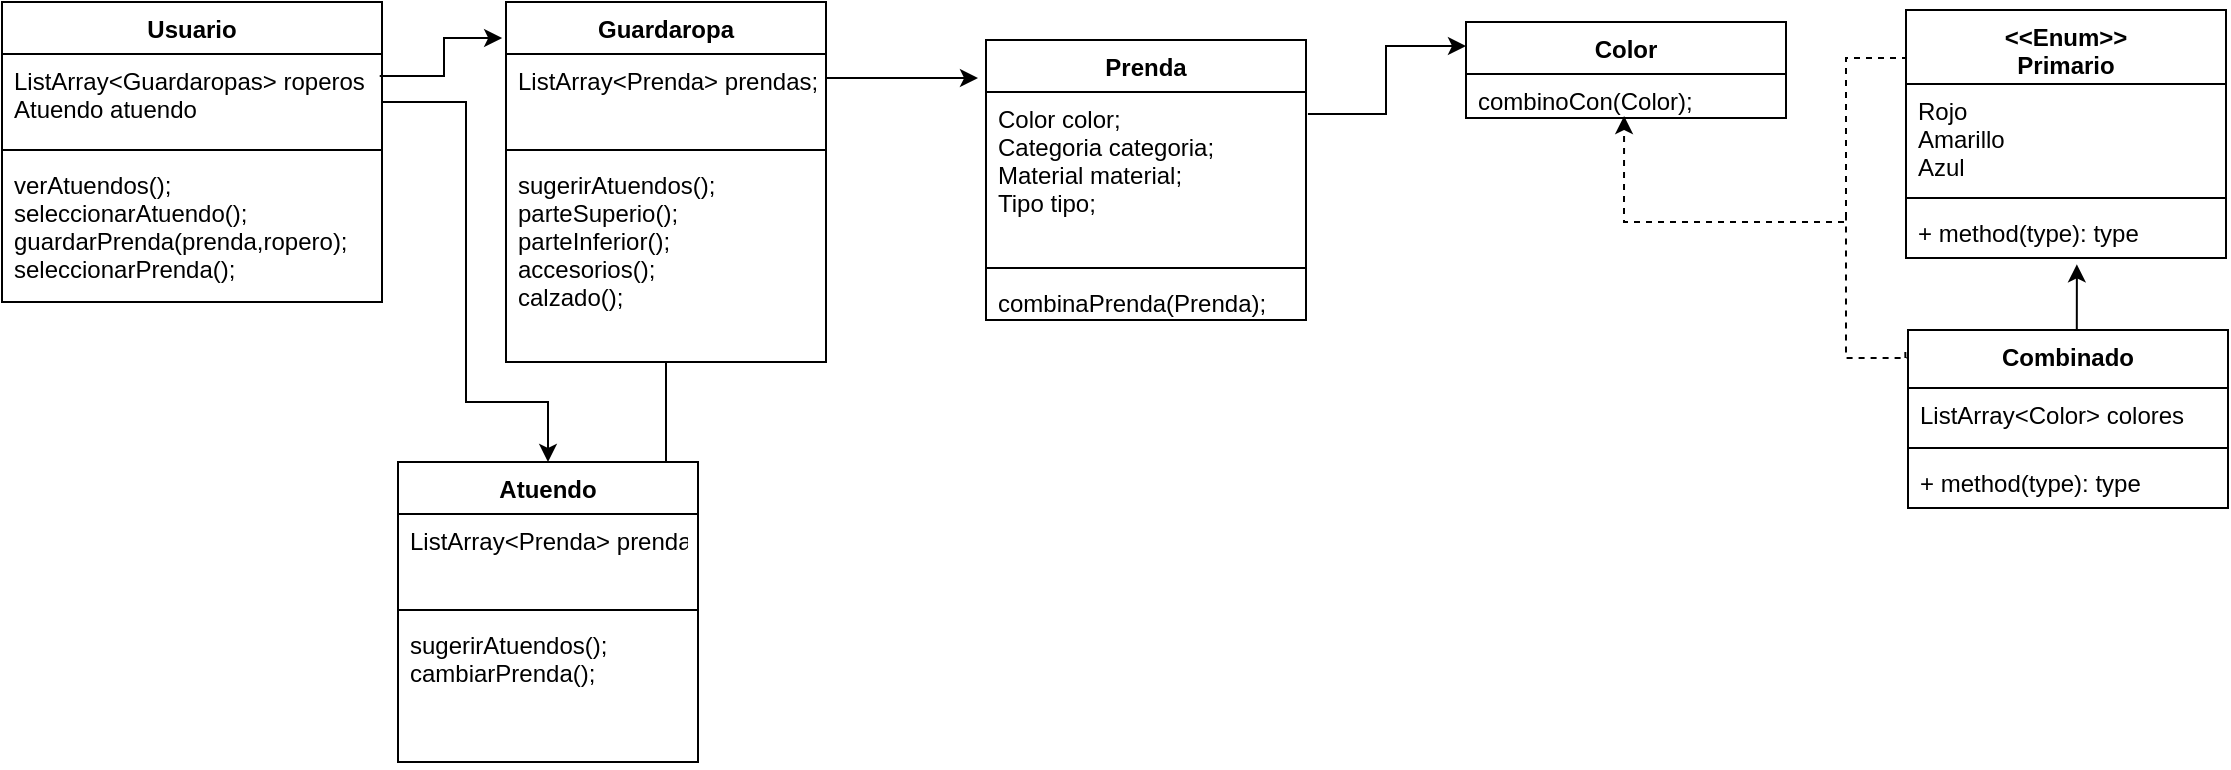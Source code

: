 <mxfile version="10.6.1" type="device"><diagram id="iq2snR8weRiu4gCyPaMf" name="Page-1"><mxGraphModel dx="687" dy="413" grid="1" gridSize="10" guides="1" tooltips="1" connect="1" arrows="1" fold="1" page="1" pageScale="1" pageWidth="827" pageHeight="1169" math="0" shadow="0"><root><mxCell id="0"/><mxCell id="1" parent="0"/><mxCell id="MY9DV6bnTJd-u_RnPFY5-10" value="" style="edgeStyle=orthogonalEdgeStyle;rounded=0;orthogonalLoop=1;jettySize=auto;html=1;exitX=0.994;exitY=0.25;exitDx=0;exitDy=0;exitPerimeter=0;entryX=-0.012;entryY=0.1;entryDx=0;entryDy=0;entryPerimeter=0;" edge="1" parent="1" source="MY9DV6bnTJd-u_RnPFY5-2" target="MY9DV6bnTJd-u_RnPFY5-6"><mxGeometry relative="1" as="geometry"/></mxCell><mxCell id="MY9DV6bnTJd-u_RnPFY5-25" value="" style="edgeStyle=orthogonalEdgeStyle;rounded=0;orthogonalLoop=1;jettySize=auto;html=1;endArrow=classic;endFill=1;entryX=0.5;entryY=0;entryDx=0;entryDy=0;" edge="1" parent="1" source="MY9DV6bnTJd-u_RnPFY5-1" target="MY9DV6bnTJd-u_RnPFY5-16"><mxGeometry relative="1" as="geometry"><mxPoint x="290" y="230" as="targetPoint"/><Array as="points"><mxPoint x="240" y="70"/><mxPoint x="240" y="220"/><mxPoint x="281" y="220"/></Array></mxGeometry></mxCell><mxCell id="MY9DV6bnTJd-u_RnPFY5-1" value="Usuario" style="swimlane;fontStyle=1;align=center;verticalAlign=top;childLayout=stackLayout;horizontal=1;startSize=26;horizontalStack=0;resizeParent=1;resizeParentMax=0;resizeLast=0;collapsible=1;marginBottom=0;" vertex="1" parent="1"><mxGeometry x="8" y="20" width="190" height="150" as="geometry"/></mxCell><mxCell id="MY9DV6bnTJd-u_RnPFY5-2" value="ListArray&lt;Guardaropas&gt; roperos&#10;Atuendo atuendo&#10;" style="text;strokeColor=none;fillColor=none;align=left;verticalAlign=top;spacingLeft=4;spacingRight=4;overflow=hidden;rotatable=0;points=[[0,0.5],[1,0.5]];portConstraint=eastwest;" vertex="1" parent="MY9DV6bnTJd-u_RnPFY5-1"><mxGeometry y="26" width="190" height="44" as="geometry"/></mxCell><mxCell id="MY9DV6bnTJd-u_RnPFY5-3" value="" style="line;strokeWidth=1;fillColor=none;align=left;verticalAlign=middle;spacingTop=-1;spacingLeft=3;spacingRight=3;rotatable=0;labelPosition=right;points=[];portConstraint=eastwest;" vertex="1" parent="MY9DV6bnTJd-u_RnPFY5-1"><mxGeometry y="70" width="190" height="8" as="geometry"/></mxCell><mxCell id="MY9DV6bnTJd-u_RnPFY5-4" value="verAtuendos();&#10;seleccionarAtuendo();&#10;guardarPrenda(prenda,ropero);&#10;seleccionarPrenda();&#10;" style="text;strokeColor=none;fillColor=none;align=left;verticalAlign=top;spacingLeft=4;spacingRight=4;overflow=hidden;rotatable=0;points=[[0,0.5],[1,0.5]];portConstraint=eastwest;" vertex="1" parent="MY9DV6bnTJd-u_RnPFY5-1"><mxGeometry y="78" width="190" height="72" as="geometry"/></mxCell><mxCell id="MY9DV6bnTJd-u_RnPFY5-20" value="" style="edgeStyle=orthogonalEdgeStyle;rounded=0;orthogonalLoop=1;jettySize=auto;html=1;endArrow=none;endFill=0;" edge="1" parent="1" source="MY9DV6bnTJd-u_RnPFY5-6" target="MY9DV6bnTJd-u_RnPFY5-16"><mxGeometry relative="1" as="geometry"><Array as="points"><mxPoint x="310" y="190"/><mxPoint x="310" y="190"/></Array></mxGeometry></mxCell><mxCell id="MY9DV6bnTJd-u_RnPFY5-33" value="" style="edgeStyle=orthogonalEdgeStyle;rounded=0;orthogonalLoop=1;jettySize=auto;html=1;endArrow=classic;endFill=1;exitX=1;exitY=0.273;exitDx=0;exitDy=0;exitPerimeter=0;entryX=-0.025;entryY=0.136;entryDx=0;entryDy=0;entryPerimeter=0;" edge="1" parent="1" source="MY9DV6bnTJd-u_RnPFY5-7" target="MY9DV6bnTJd-u_RnPFY5-29"><mxGeometry relative="1" as="geometry"/></mxCell><mxCell id="MY9DV6bnTJd-u_RnPFY5-6" value="Guardaropa" style="swimlane;fontStyle=1;align=center;verticalAlign=top;childLayout=stackLayout;horizontal=1;startSize=26;horizontalStack=0;resizeParent=1;resizeParentMax=0;resizeLast=0;collapsible=1;marginBottom=0;" vertex="1" parent="1"><mxGeometry x="260" y="20" width="160" height="180" as="geometry"/></mxCell><mxCell id="MY9DV6bnTJd-u_RnPFY5-7" value="ListArray&lt;Prenda&gt; prendas;&#10;&#10;" style="text;strokeColor=none;fillColor=none;align=left;verticalAlign=top;spacingLeft=4;spacingRight=4;overflow=hidden;rotatable=0;points=[[0,0.5],[1,0.5]];portConstraint=eastwest;" vertex="1" parent="MY9DV6bnTJd-u_RnPFY5-6"><mxGeometry y="26" width="160" height="44" as="geometry"/></mxCell><mxCell id="MY9DV6bnTJd-u_RnPFY5-8" value="" style="line;strokeWidth=1;fillColor=none;align=left;verticalAlign=middle;spacingTop=-1;spacingLeft=3;spacingRight=3;rotatable=0;labelPosition=right;points=[];portConstraint=eastwest;" vertex="1" parent="MY9DV6bnTJd-u_RnPFY5-6"><mxGeometry y="70" width="160" height="8" as="geometry"/></mxCell><mxCell id="MY9DV6bnTJd-u_RnPFY5-9" value="sugerirAtuendos();&#10;parteSuperio();&#10;parteInferior();&#10;accesorios();&#10;calzado();&#10;&#10;" style="text;strokeColor=none;fillColor=none;align=left;verticalAlign=top;spacingLeft=4;spacingRight=4;overflow=hidden;rotatable=0;points=[[0,0.5],[1,0.5]];portConstraint=eastwest;" vertex="1" parent="MY9DV6bnTJd-u_RnPFY5-6"><mxGeometry y="78" width="160" height="102" as="geometry"/></mxCell><mxCell id="MY9DV6bnTJd-u_RnPFY5-39" value="" style="edgeStyle=orthogonalEdgeStyle;rounded=0;orthogonalLoop=1;jettySize=auto;html=1;endArrow=classic;endFill=1;exitX=1.006;exitY=0.131;exitDx=0;exitDy=0;exitPerimeter=0;entryX=0;entryY=0.25;entryDx=0;entryDy=0;" edge="1" parent="1" source="MY9DV6bnTJd-u_RnPFY5-30" target="MY9DV6bnTJd-u_RnPFY5-35"><mxGeometry relative="1" as="geometry"><Array as="points"><mxPoint x="700" y="76"/><mxPoint x="700" y="42"/></Array></mxGeometry></mxCell><mxCell id="MY9DV6bnTJd-u_RnPFY5-29" value="Prenda" style="swimlane;fontStyle=1;align=center;verticalAlign=top;childLayout=stackLayout;horizontal=1;startSize=26;horizontalStack=0;resizeParent=1;resizeParentMax=0;resizeLast=0;collapsible=1;marginBottom=0;" vertex="1" parent="1"><mxGeometry x="500" y="39" width="160" height="140" as="geometry"/></mxCell><mxCell id="MY9DV6bnTJd-u_RnPFY5-30" value="Color color;&#10;Categoria categoria;&#10;Material material;&#10;Tipo tipo;&#10;&#10;" style="text;strokeColor=none;fillColor=none;align=left;verticalAlign=top;spacingLeft=4;spacingRight=4;overflow=hidden;rotatable=0;points=[[0,0.5],[1,0.5]];portConstraint=eastwest;" vertex="1" parent="MY9DV6bnTJd-u_RnPFY5-29"><mxGeometry y="26" width="160" height="84" as="geometry"/></mxCell><mxCell id="MY9DV6bnTJd-u_RnPFY5-31" value="" style="line;strokeWidth=1;fillColor=none;align=left;verticalAlign=middle;spacingTop=-1;spacingLeft=3;spacingRight=3;rotatable=0;labelPosition=right;points=[];portConstraint=eastwest;" vertex="1" parent="MY9DV6bnTJd-u_RnPFY5-29"><mxGeometry y="110" width="160" height="8" as="geometry"/></mxCell><mxCell id="MY9DV6bnTJd-u_RnPFY5-32" value="combinaPrenda(Prenda);&#10;" style="text;strokeColor=none;fillColor=none;align=left;verticalAlign=top;spacingLeft=4;spacingRight=4;overflow=hidden;rotatable=0;points=[[0,0.5],[1,0.5]];portConstraint=eastwest;" vertex="1" parent="MY9DV6bnTJd-u_RnPFY5-29"><mxGeometry y="118" width="160" height="22" as="geometry"/></mxCell><mxCell id="MY9DV6bnTJd-u_RnPFY5-35" value="Color" style="swimlane;fontStyle=1;align=center;verticalAlign=top;childLayout=stackLayout;horizontal=1;startSize=26;horizontalStack=0;resizeParent=1;resizeParentMax=0;resizeLast=0;collapsible=1;marginBottom=0;" vertex="1" parent="1"><mxGeometry x="740" y="30" width="160" height="48" as="geometry"/></mxCell><mxCell id="MY9DV6bnTJd-u_RnPFY5-38" value="combinoCon(Color);&#10;" style="text;strokeColor=none;fillColor=none;align=left;verticalAlign=top;spacingLeft=4;spacingRight=4;overflow=hidden;rotatable=0;points=[[0,0.5],[1,0.5]];portConstraint=eastwest;" vertex="1" parent="MY9DV6bnTJd-u_RnPFY5-35"><mxGeometry y="26" width="160" height="22" as="geometry"/></mxCell><mxCell id="MY9DV6bnTJd-u_RnPFY5-16" value="Atuendo" style="swimlane;fontStyle=1;align=center;verticalAlign=top;childLayout=stackLayout;horizontal=1;startSize=26;horizontalStack=0;resizeParent=1;resizeParentMax=0;resizeLast=0;collapsible=1;marginBottom=0;" vertex="1" parent="1"><mxGeometry x="206" y="250" width="150" height="150" as="geometry"/></mxCell><mxCell id="MY9DV6bnTJd-u_RnPFY5-17" value="ListArray&lt;Prenda&gt; prendas;&#10;&#10;" style="text;strokeColor=none;fillColor=none;align=left;verticalAlign=top;spacingLeft=4;spacingRight=4;overflow=hidden;rotatable=0;points=[[0,0.5],[1,0.5]];portConstraint=eastwest;" vertex="1" parent="MY9DV6bnTJd-u_RnPFY5-16"><mxGeometry y="26" width="150" height="44" as="geometry"/></mxCell><mxCell id="MY9DV6bnTJd-u_RnPFY5-18" value="" style="line;strokeWidth=1;fillColor=none;align=left;verticalAlign=middle;spacingTop=-1;spacingLeft=3;spacingRight=3;rotatable=0;labelPosition=right;points=[];portConstraint=eastwest;" vertex="1" parent="MY9DV6bnTJd-u_RnPFY5-16"><mxGeometry y="70" width="150" height="8" as="geometry"/></mxCell><mxCell id="MY9DV6bnTJd-u_RnPFY5-19" value="sugerirAtuendos();&#10;cambiarPrenda();&#10;&#10;" style="text;strokeColor=none;fillColor=none;align=left;verticalAlign=top;spacingLeft=4;spacingRight=4;overflow=hidden;rotatable=0;points=[[0,0.5],[1,0.5]];portConstraint=eastwest;" vertex="1" parent="MY9DV6bnTJd-u_RnPFY5-16"><mxGeometry y="78" width="150" height="72" as="geometry"/></mxCell><mxCell id="MY9DV6bnTJd-u_RnPFY5-50" style="edgeStyle=orthogonalEdgeStyle;rounded=0;orthogonalLoop=1;jettySize=auto;html=1;exitX=0;exitY=0.25;exitDx=0;exitDy=0;entryX=0.494;entryY=0.955;entryDx=0;entryDy=0;entryPerimeter=0;endArrow=classic;endFill=1;dashed=1;" edge="1" parent="1" source="MY9DV6bnTJd-u_RnPFY5-41" target="MY9DV6bnTJd-u_RnPFY5-38"><mxGeometry relative="1" as="geometry"><Array as="points"><mxPoint x="930" y="48"/><mxPoint x="930" y="130"/><mxPoint x="819" y="130"/></Array></mxGeometry></mxCell><mxCell id="MY9DV6bnTJd-u_RnPFY5-41" value="&lt;&lt;Enum&gt;&gt;&#10;Primario" style="swimlane;fontStyle=1;align=center;verticalAlign=top;childLayout=stackLayout;horizontal=1;startSize=37;horizontalStack=0;resizeParent=1;resizeParentMax=0;resizeLast=0;collapsible=1;marginBottom=0;" vertex="1" parent="1"><mxGeometry x="960" y="24" width="160" height="124" as="geometry"/></mxCell><mxCell id="MY9DV6bnTJd-u_RnPFY5-42" value="Rojo&#10;Amarillo&#10;Azul&#10;" style="text;strokeColor=none;fillColor=none;align=left;verticalAlign=top;spacingLeft=4;spacingRight=4;overflow=hidden;rotatable=0;points=[[0,0.5],[1,0.5]];portConstraint=eastwest;" vertex="1" parent="MY9DV6bnTJd-u_RnPFY5-41"><mxGeometry y="37" width="160" height="53" as="geometry"/></mxCell><mxCell id="MY9DV6bnTJd-u_RnPFY5-43" value="" style="line;strokeWidth=1;fillColor=none;align=left;verticalAlign=middle;spacingTop=-1;spacingLeft=3;spacingRight=3;rotatable=0;labelPosition=right;points=[];portConstraint=eastwest;" vertex="1" parent="MY9DV6bnTJd-u_RnPFY5-41"><mxGeometry y="90" width="160" height="8" as="geometry"/></mxCell><mxCell id="MY9DV6bnTJd-u_RnPFY5-44" value="+ method(type): type" style="text;strokeColor=none;fillColor=none;align=left;verticalAlign=top;spacingLeft=4;spacingRight=4;overflow=hidden;rotatable=0;points=[[0,0.5],[1,0.5]];portConstraint=eastwest;" vertex="1" parent="MY9DV6bnTJd-u_RnPFY5-41"><mxGeometry y="98" width="160" height="26" as="geometry"/></mxCell><mxCell id="MY9DV6bnTJd-u_RnPFY5-57" style="edgeStyle=orthogonalEdgeStyle;rounded=0;orthogonalLoop=1;jettySize=auto;html=1;dashed=1;endArrow=none;endFill=0;exitX=-0.007;exitY=0.146;exitDx=0;exitDy=0;exitPerimeter=0;" edge="1" parent="1"><mxGeometry relative="1" as="geometry"><mxPoint x="959.667" y="195" as="sourcePoint"/><mxPoint x="930" y="128" as="targetPoint"/><Array as="points"><mxPoint x="969" y="198"/><mxPoint x="820" y="198"/></Array></mxGeometry></mxCell><mxCell id="MY9DV6bnTJd-u_RnPFY5-58" style="edgeStyle=orthogonalEdgeStyle;rounded=0;orthogonalLoop=1;jettySize=auto;html=1;exitX=0.5;exitY=0;exitDx=0;exitDy=0;entryX=0.534;entryY=1.122;entryDx=0;entryDy=0;entryPerimeter=0;endArrow=classic;endFill=1;" edge="1" parent="1" source="MY9DV6bnTJd-u_RnPFY5-52" target="MY9DV6bnTJd-u_RnPFY5-44"><mxGeometry relative="1" as="geometry"/></mxCell><mxCell id="MY9DV6bnTJd-u_RnPFY5-52" value="Combinado&#10;" style="swimlane;fontStyle=1;align=center;verticalAlign=top;childLayout=stackLayout;horizontal=1;startSize=29;horizontalStack=0;resizeParent=1;resizeParentMax=0;resizeLast=0;collapsible=1;marginBottom=0;" vertex="1" parent="1"><mxGeometry x="961" y="184" width="160" height="89" as="geometry"><mxRectangle x="970" y="184" width="90" height="29" as="alternateBounds"/></mxGeometry></mxCell><mxCell id="MY9DV6bnTJd-u_RnPFY5-53" value="ListArray&lt;Color&gt; colores" style="text;strokeColor=none;fillColor=none;align=left;verticalAlign=top;spacingLeft=4;spacingRight=4;overflow=hidden;rotatable=0;points=[[0,0.5],[1,0.5]];portConstraint=eastwest;" vertex="1" parent="MY9DV6bnTJd-u_RnPFY5-52"><mxGeometry y="29" width="160" height="26" as="geometry"/></mxCell><mxCell id="MY9DV6bnTJd-u_RnPFY5-54" value="" style="line;strokeWidth=1;fillColor=none;align=left;verticalAlign=middle;spacingTop=-1;spacingLeft=3;spacingRight=3;rotatable=0;labelPosition=right;points=[];portConstraint=eastwest;" vertex="1" parent="MY9DV6bnTJd-u_RnPFY5-52"><mxGeometry y="55" width="160" height="8" as="geometry"/></mxCell><mxCell id="MY9DV6bnTJd-u_RnPFY5-55" value="+ method(type): type" style="text;strokeColor=none;fillColor=none;align=left;verticalAlign=top;spacingLeft=4;spacingRight=4;overflow=hidden;rotatable=0;points=[[0,0.5],[1,0.5]];portConstraint=eastwest;" vertex="1" parent="MY9DV6bnTJd-u_RnPFY5-52"><mxGeometry y="63" width="160" height="26" as="geometry"/></mxCell></root></mxGraphModel></diagram></mxfile>